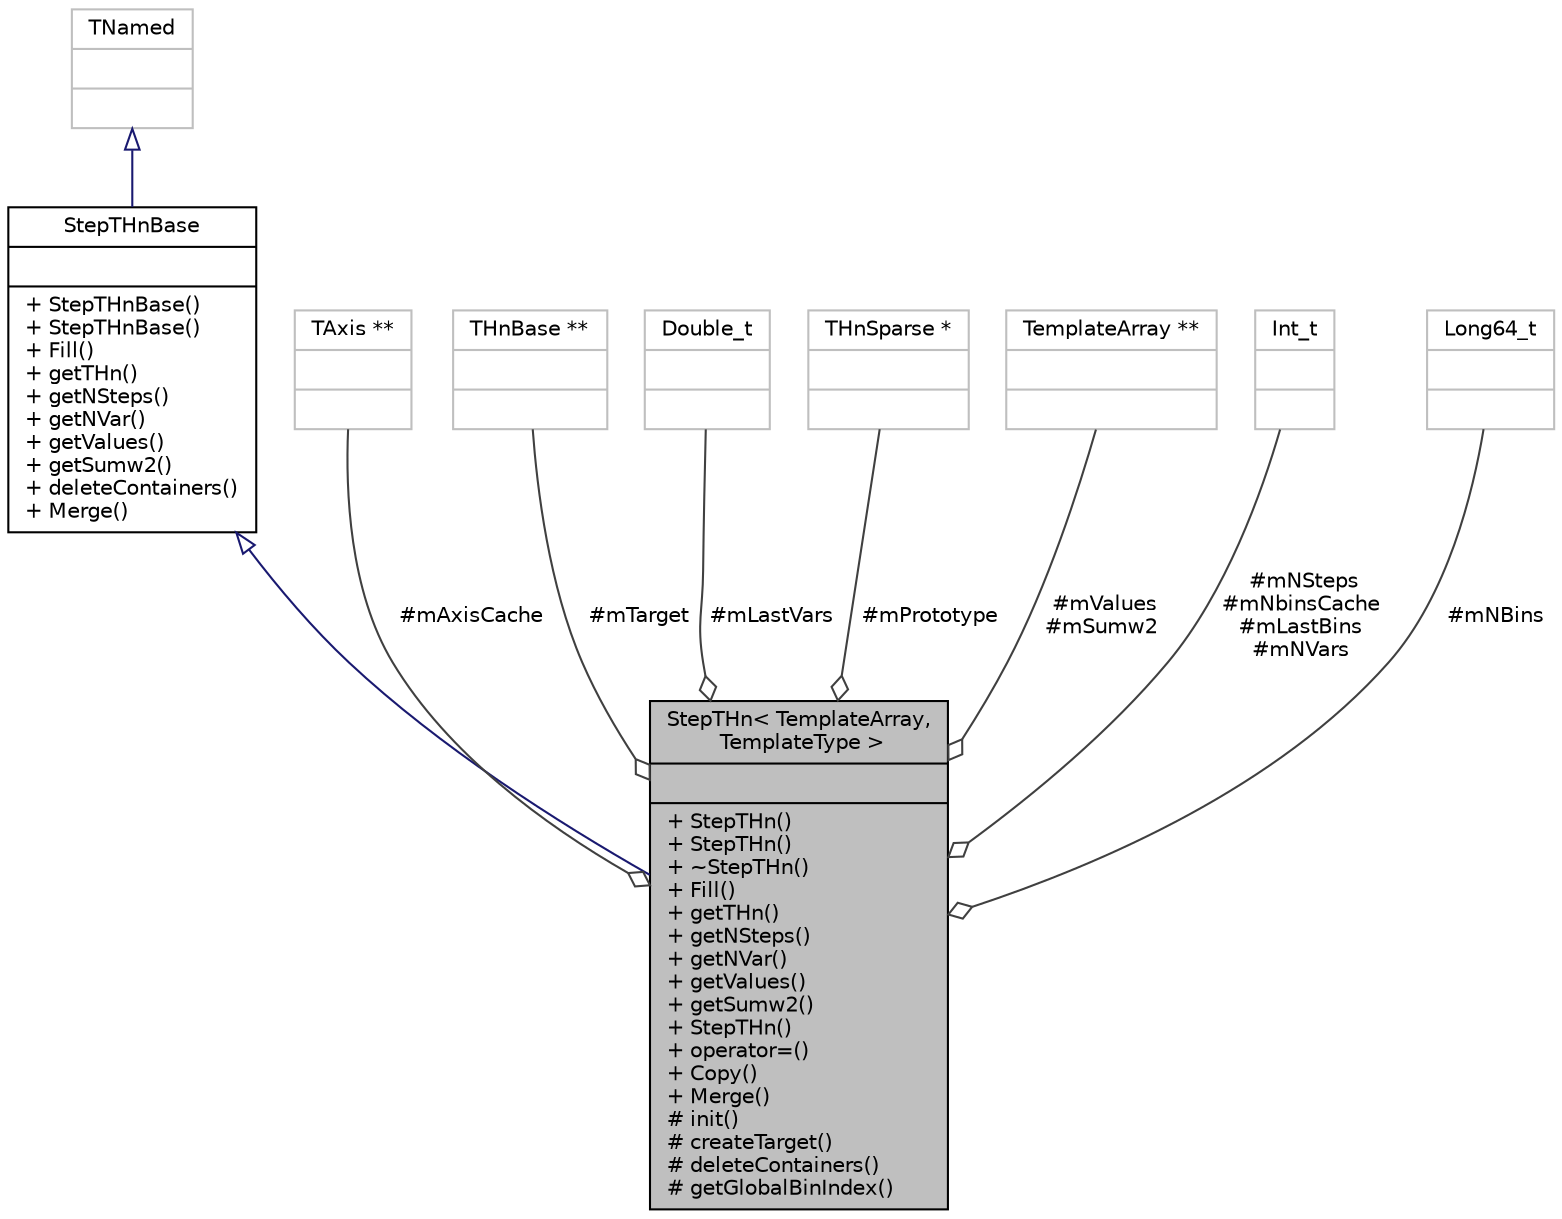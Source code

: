 digraph "StepTHn&lt; TemplateArray, TemplateType &gt;"
{
 // INTERACTIVE_SVG=YES
  bgcolor="transparent";
  edge [fontname="Helvetica",fontsize="10",labelfontname="Helvetica",labelfontsize="10"];
  node [fontname="Helvetica",fontsize="10",shape=record];
  Node3 [label="{StepTHn\< TemplateArray,\l TemplateType \>\n||+ StepTHn()\l+ StepTHn()\l+ ~StepTHn()\l+ Fill()\l+ getTHn()\l+ getNSteps()\l+ getNVar()\l+ getValues()\l+ getSumw2()\l+ StepTHn()\l+ operator=()\l+ Copy()\l+ Merge()\l# init()\l# createTarget()\l# deleteContainers()\l# getGlobalBinIndex()\l}",height=0.2,width=0.4,color="black", fillcolor="grey75", style="filled", fontcolor="black"];
  Node4 -> Node3 [dir="back",color="midnightblue",fontsize="10",style="solid",arrowtail="onormal",fontname="Helvetica"];
  Node4 [label="{StepTHnBase\n||+ StepTHnBase()\l+ StepTHnBase()\l+ Fill()\l+ getTHn()\l+ getNSteps()\l+ getNVar()\l+ getValues()\l+ getSumw2()\l+ deleteContainers()\l+ Merge()\l}",height=0.2,width=0.4,color="black",URL="$d2/d46/classStepTHnBase.html"];
  Node5 -> Node4 [dir="back",color="midnightblue",fontsize="10",style="solid",arrowtail="onormal",fontname="Helvetica"];
  Node5 [label="{TNamed\n||}",height=0.2,width=0.4,color="grey75"];
  Node6 -> Node3 [color="grey25",fontsize="10",style="solid",label=" #mAxisCache" ,arrowhead="odiamond",fontname="Helvetica"];
  Node6 [label="{TAxis **\n||}",height=0.2,width=0.4,color="grey75"];
  Node7 -> Node3 [color="grey25",fontsize="10",style="solid",label=" #mTarget" ,arrowhead="odiamond",fontname="Helvetica"];
  Node7 [label="{THnBase **\n||}",height=0.2,width=0.4,color="grey75"];
  Node8 -> Node3 [color="grey25",fontsize="10",style="solid",label=" #mLastVars" ,arrowhead="odiamond",fontname="Helvetica"];
  Node8 [label="{Double_t\n||}",height=0.2,width=0.4,color="grey75"];
  Node9 -> Node3 [color="grey25",fontsize="10",style="solid",label=" #mPrototype" ,arrowhead="odiamond",fontname="Helvetica"];
  Node9 [label="{THnSparse *\n||}",height=0.2,width=0.4,color="grey75"];
  Node10 -> Node3 [color="grey25",fontsize="10",style="solid",label=" #mValues\n#mSumw2" ,arrowhead="odiamond",fontname="Helvetica"];
  Node10 [label="{TemplateArray **\n||}",height=0.2,width=0.4,color="grey75"];
  Node11 -> Node3 [color="grey25",fontsize="10",style="solid",label=" #mNSteps\n#mNbinsCache\n#mLastBins\n#mNVars" ,arrowhead="odiamond",fontname="Helvetica"];
  Node11 [label="{Int_t\n||}",height=0.2,width=0.4,color="grey75"];
  Node12 -> Node3 [color="grey25",fontsize="10",style="solid",label=" #mNBins" ,arrowhead="odiamond",fontname="Helvetica"];
  Node12 [label="{Long64_t\n||}",height=0.2,width=0.4,color="grey75"];
}
